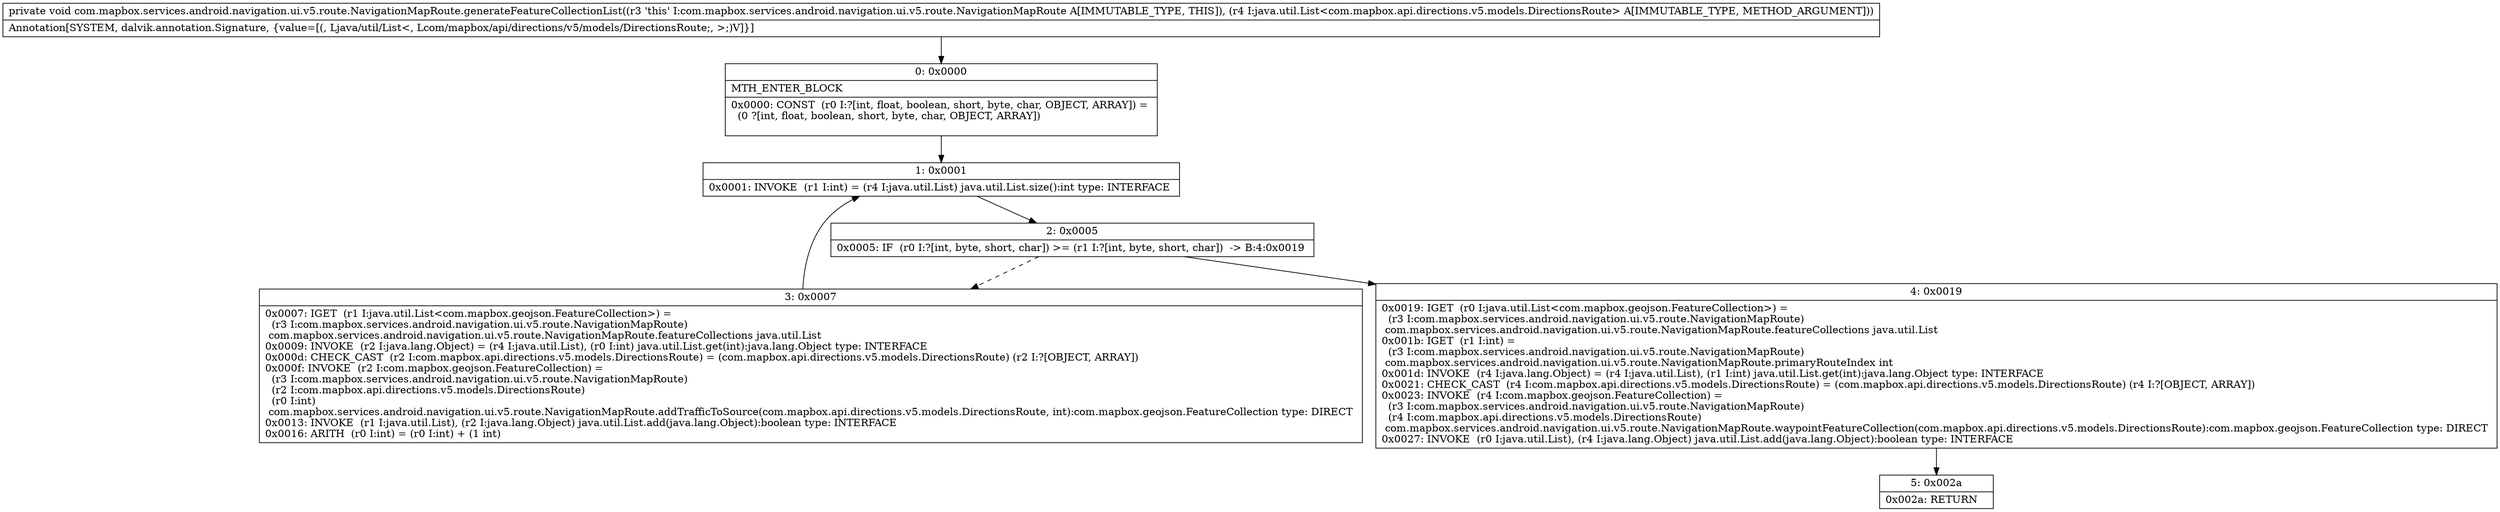 digraph "CFG forcom.mapbox.services.android.navigation.ui.v5.route.NavigationMapRoute.generateFeatureCollectionList(Ljava\/util\/List;)V" {
Node_0 [shape=record,label="{0\:\ 0x0000|MTH_ENTER_BLOCK\l|0x0000: CONST  (r0 I:?[int, float, boolean, short, byte, char, OBJECT, ARRAY]) = \l  (0 ?[int, float, boolean, short, byte, char, OBJECT, ARRAY])\l \l}"];
Node_1 [shape=record,label="{1\:\ 0x0001|0x0001: INVOKE  (r1 I:int) = (r4 I:java.util.List) java.util.List.size():int type: INTERFACE \l}"];
Node_2 [shape=record,label="{2\:\ 0x0005|0x0005: IF  (r0 I:?[int, byte, short, char]) \>= (r1 I:?[int, byte, short, char])  \-\> B:4:0x0019 \l}"];
Node_3 [shape=record,label="{3\:\ 0x0007|0x0007: IGET  (r1 I:java.util.List\<com.mapbox.geojson.FeatureCollection\>) = \l  (r3 I:com.mapbox.services.android.navigation.ui.v5.route.NavigationMapRoute)\l com.mapbox.services.android.navigation.ui.v5.route.NavigationMapRoute.featureCollections java.util.List \l0x0009: INVOKE  (r2 I:java.lang.Object) = (r4 I:java.util.List), (r0 I:int) java.util.List.get(int):java.lang.Object type: INTERFACE \l0x000d: CHECK_CAST  (r2 I:com.mapbox.api.directions.v5.models.DirectionsRoute) = (com.mapbox.api.directions.v5.models.DirectionsRoute) (r2 I:?[OBJECT, ARRAY]) \l0x000f: INVOKE  (r2 I:com.mapbox.geojson.FeatureCollection) = \l  (r3 I:com.mapbox.services.android.navigation.ui.v5.route.NavigationMapRoute)\l  (r2 I:com.mapbox.api.directions.v5.models.DirectionsRoute)\l  (r0 I:int)\l com.mapbox.services.android.navigation.ui.v5.route.NavigationMapRoute.addTrafficToSource(com.mapbox.api.directions.v5.models.DirectionsRoute, int):com.mapbox.geojson.FeatureCollection type: DIRECT \l0x0013: INVOKE  (r1 I:java.util.List), (r2 I:java.lang.Object) java.util.List.add(java.lang.Object):boolean type: INTERFACE \l0x0016: ARITH  (r0 I:int) = (r0 I:int) + (1 int) \l}"];
Node_4 [shape=record,label="{4\:\ 0x0019|0x0019: IGET  (r0 I:java.util.List\<com.mapbox.geojson.FeatureCollection\>) = \l  (r3 I:com.mapbox.services.android.navigation.ui.v5.route.NavigationMapRoute)\l com.mapbox.services.android.navigation.ui.v5.route.NavigationMapRoute.featureCollections java.util.List \l0x001b: IGET  (r1 I:int) = \l  (r3 I:com.mapbox.services.android.navigation.ui.v5.route.NavigationMapRoute)\l com.mapbox.services.android.navigation.ui.v5.route.NavigationMapRoute.primaryRouteIndex int \l0x001d: INVOKE  (r4 I:java.lang.Object) = (r4 I:java.util.List), (r1 I:int) java.util.List.get(int):java.lang.Object type: INTERFACE \l0x0021: CHECK_CAST  (r4 I:com.mapbox.api.directions.v5.models.DirectionsRoute) = (com.mapbox.api.directions.v5.models.DirectionsRoute) (r4 I:?[OBJECT, ARRAY]) \l0x0023: INVOKE  (r4 I:com.mapbox.geojson.FeatureCollection) = \l  (r3 I:com.mapbox.services.android.navigation.ui.v5.route.NavigationMapRoute)\l  (r4 I:com.mapbox.api.directions.v5.models.DirectionsRoute)\l com.mapbox.services.android.navigation.ui.v5.route.NavigationMapRoute.waypointFeatureCollection(com.mapbox.api.directions.v5.models.DirectionsRoute):com.mapbox.geojson.FeatureCollection type: DIRECT \l0x0027: INVOKE  (r0 I:java.util.List), (r4 I:java.lang.Object) java.util.List.add(java.lang.Object):boolean type: INTERFACE \l}"];
Node_5 [shape=record,label="{5\:\ 0x002a|0x002a: RETURN   \l}"];
MethodNode[shape=record,label="{private void com.mapbox.services.android.navigation.ui.v5.route.NavigationMapRoute.generateFeatureCollectionList((r3 'this' I:com.mapbox.services.android.navigation.ui.v5.route.NavigationMapRoute A[IMMUTABLE_TYPE, THIS]), (r4 I:java.util.List\<com.mapbox.api.directions.v5.models.DirectionsRoute\> A[IMMUTABLE_TYPE, METHOD_ARGUMENT]))  | Annotation[SYSTEM, dalvik.annotation.Signature, \{value=[(, Ljava\/util\/List\<, Lcom\/mapbox\/api\/directions\/v5\/models\/DirectionsRoute;, \>;)V]\}]\l}"];
MethodNode -> Node_0;
Node_0 -> Node_1;
Node_1 -> Node_2;
Node_2 -> Node_3[style=dashed];
Node_2 -> Node_4;
Node_3 -> Node_1;
Node_4 -> Node_5;
}

